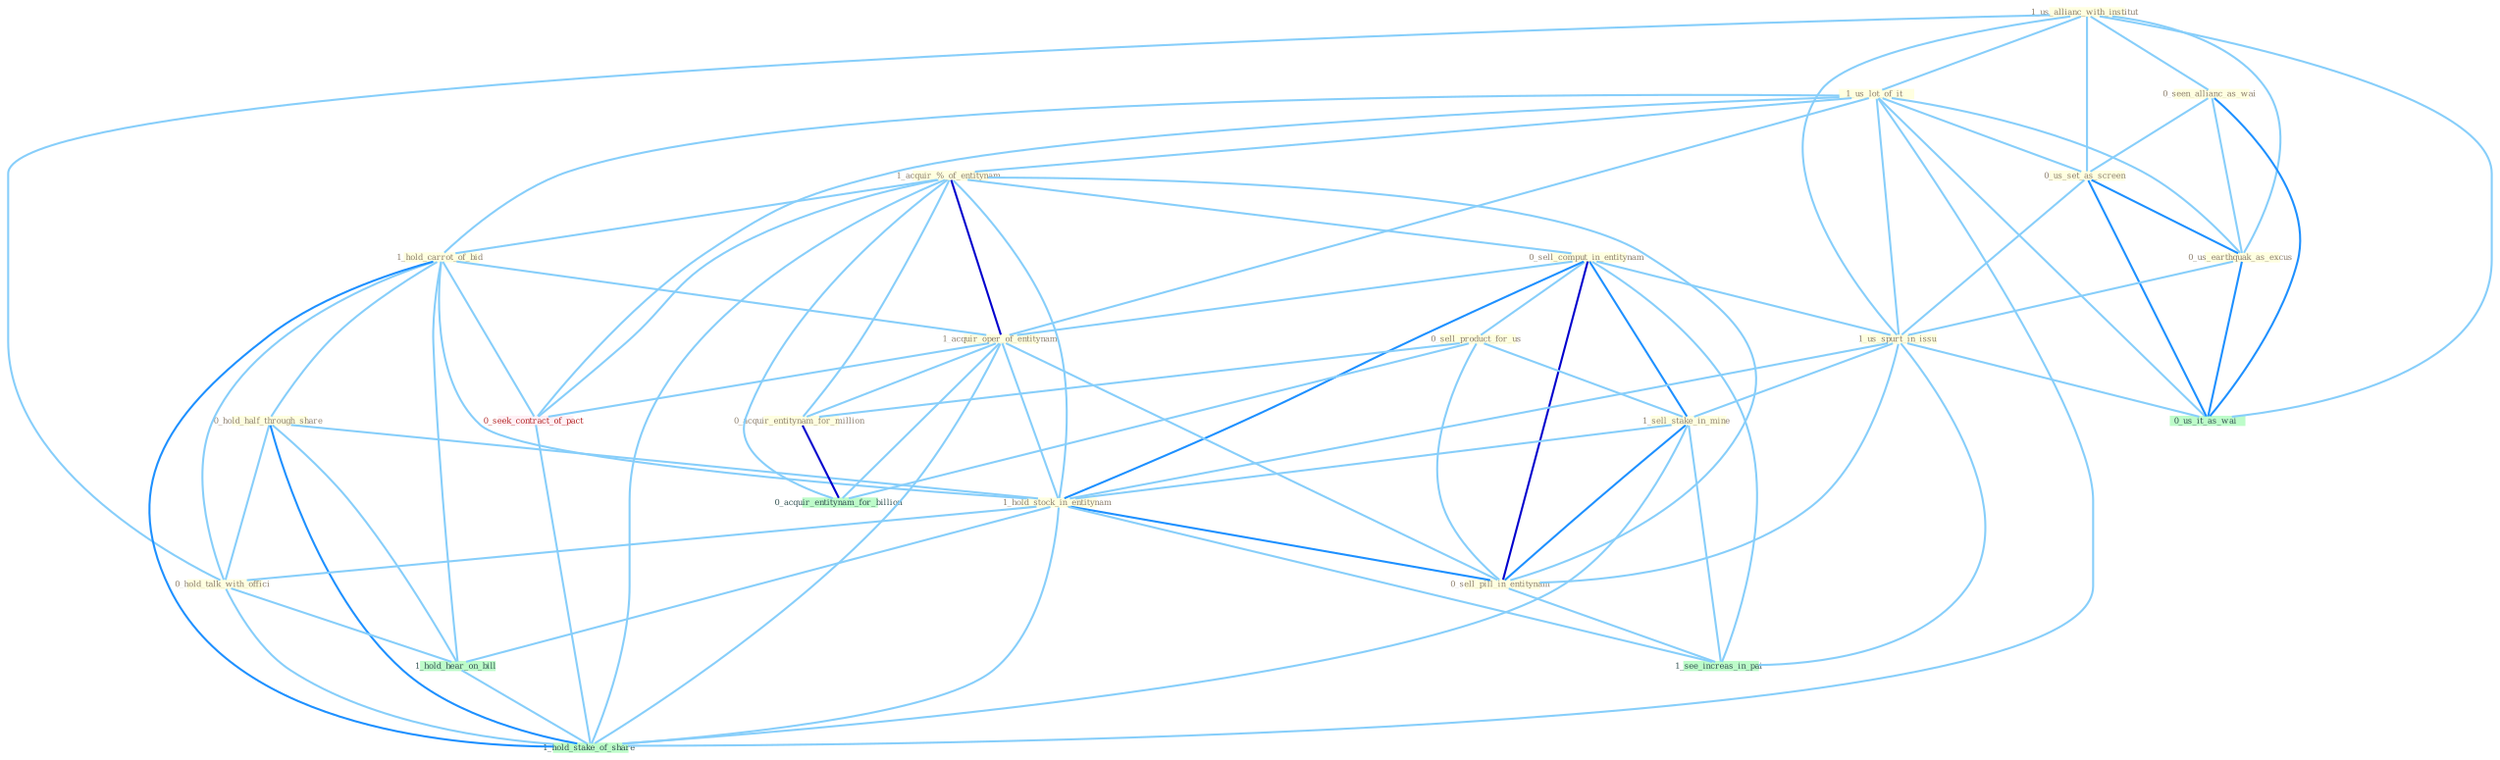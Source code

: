 Graph G{ 
    node
    [shape=polygon,style=filled,width=.5,height=.06,color="#BDFCC9",fixedsize=true,fontsize=4,
    fontcolor="#2f4f4f"];
    {node
    [color="#ffffe0", fontcolor="#8b7d6b"] "1_us_allianc_with_institut " "1_us_lot_of_it " "0_seen_allianc_as_wai " "0_us_set_as_screen " "1_acquir_%_of_entitynam " "1_hold_carrot_of_bid " "0_us_earthquak_as_excus " "0_sell_comput_in_entitynam " "1_acquir_oper_of_entitynam " "0_sell_product_for_us " "0_hold_half_through_share " "1_us_spurt_in_issu " "1_sell_stake_in_mine " "1_hold_stock_in_entitynam " "0_sell_pill_in_entitynam " "0_hold_talk_with_offici " "0_acquir_entitynam_for_million "}
{node [color="#fff0f5", fontcolor="#b22222"] "0_seek_contract_of_pact "}
edge [color="#B0E2FF"];

	"1_us_allianc_with_institut " -- "1_us_lot_of_it " [w="1", color="#87cefa" ];
	"1_us_allianc_with_institut " -- "0_seen_allianc_as_wai " [w="1", color="#87cefa" ];
	"1_us_allianc_with_institut " -- "0_us_set_as_screen " [w="1", color="#87cefa" ];
	"1_us_allianc_with_institut " -- "0_us_earthquak_as_excus " [w="1", color="#87cefa" ];
	"1_us_allianc_with_institut " -- "1_us_spurt_in_issu " [w="1", color="#87cefa" ];
	"1_us_allianc_with_institut " -- "0_hold_talk_with_offici " [w="1", color="#87cefa" ];
	"1_us_allianc_with_institut " -- "0_us_it_as_wai " [w="1", color="#87cefa" ];
	"1_us_lot_of_it " -- "0_us_set_as_screen " [w="1", color="#87cefa" ];
	"1_us_lot_of_it " -- "1_acquir_%_of_entitynam " [w="1", color="#87cefa" ];
	"1_us_lot_of_it " -- "1_hold_carrot_of_bid " [w="1", color="#87cefa" ];
	"1_us_lot_of_it " -- "0_us_earthquak_as_excus " [w="1", color="#87cefa" ];
	"1_us_lot_of_it " -- "1_acquir_oper_of_entitynam " [w="1", color="#87cefa" ];
	"1_us_lot_of_it " -- "1_us_spurt_in_issu " [w="1", color="#87cefa" ];
	"1_us_lot_of_it " -- "0_seek_contract_of_pact " [w="1", color="#87cefa" ];
	"1_us_lot_of_it " -- "0_us_it_as_wai " [w="1", color="#87cefa" ];
	"1_us_lot_of_it " -- "1_hold_stake_of_share " [w="1", color="#87cefa" ];
	"0_seen_allianc_as_wai " -- "0_us_set_as_screen " [w="1", color="#87cefa" ];
	"0_seen_allianc_as_wai " -- "0_us_earthquak_as_excus " [w="1", color="#87cefa" ];
	"0_seen_allianc_as_wai " -- "0_us_it_as_wai " [w="2", color="#1e90ff" , len=0.8];
	"0_us_set_as_screen " -- "0_us_earthquak_as_excus " [w="2", color="#1e90ff" , len=0.8];
	"0_us_set_as_screen " -- "1_us_spurt_in_issu " [w="1", color="#87cefa" ];
	"0_us_set_as_screen " -- "0_us_it_as_wai " [w="2", color="#1e90ff" , len=0.8];
	"1_acquir_%_of_entitynam " -- "1_hold_carrot_of_bid " [w="1", color="#87cefa" ];
	"1_acquir_%_of_entitynam " -- "0_sell_comput_in_entitynam " [w="1", color="#87cefa" ];
	"1_acquir_%_of_entitynam " -- "1_acquir_oper_of_entitynam " [w="3", color="#0000cd" , len=0.6];
	"1_acquir_%_of_entitynam " -- "1_hold_stock_in_entitynam " [w="1", color="#87cefa" ];
	"1_acquir_%_of_entitynam " -- "0_sell_pill_in_entitynam " [w="1", color="#87cefa" ];
	"1_acquir_%_of_entitynam " -- "0_acquir_entitynam_for_million " [w="1", color="#87cefa" ];
	"1_acquir_%_of_entitynam " -- "0_seek_contract_of_pact " [w="1", color="#87cefa" ];
	"1_acquir_%_of_entitynam " -- "0_acquir_entitynam_for_billion " [w="1", color="#87cefa" ];
	"1_acquir_%_of_entitynam " -- "1_hold_stake_of_share " [w="1", color="#87cefa" ];
	"1_hold_carrot_of_bid " -- "1_acquir_oper_of_entitynam " [w="1", color="#87cefa" ];
	"1_hold_carrot_of_bid " -- "0_hold_half_through_share " [w="1", color="#87cefa" ];
	"1_hold_carrot_of_bid " -- "1_hold_stock_in_entitynam " [w="1", color="#87cefa" ];
	"1_hold_carrot_of_bid " -- "0_hold_talk_with_offici " [w="1", color="#87cefa" ];
	"1_hold_carrot_of_bid " -- "0_seek_contract_of_pact " [w="1", color="#87cefa" ];
	"1_hold_carrot_of_bid " -- "1_hold_hear_on_bill " [w="1", color="#87cefa" ];
	"1_hold_carrot_of_bid " -- "1_hold_stake_of_share " [w="2", color="#1e90ff" , len=0.8];
	"0_us_earthquak_as_excus " -- "1_us_spurt_in_issu " [w="1", color="#87cefa" ];
	"0_us_earthquak_as_excus " -- "0_us_it_as_wai " [w="2", color="#1e90ff" , len=0.8];
	"0_sell_comput_in_entitynam " -- "1_acquir_oper_of_entitynam " [w="1", color="#87cefa" ];
	"0_sell_comput_in_entitynam " -- "0_sell_product_for_us " [w="1", color="#87cefa" ];
	"0_sell_comput_in_entitynam " -- "1_us_spurt_in_issu " [w="1", color="#87cefa" ];
	"0_sell_comput_in_entitynam " -- "1_sell_stake_in_mine " [w="2", color="#1e90ff" , len=0.8];
	"0_sell_comput_in_entitynam " -- "1_hold_stock_in_entitynam " [w="2", color="#1e90ff" , len=0.8];
	"0_sell_comput_in_entitynam " -- "0_sell_pill_in_entitynam " [w="3", color="#0000cd" , len=0.6];
	"0_sell_comput_in_entitynam " -- "1_see_increas_in_pai " [w="1", color="#87cefa" ];
	"1_acquir_oper_of_entitynam " -- "1_hold_stock_in_entitynam " [w="1", color="#87cefa" ];
	"1_acquir_oper_of_entitynam " -- "0_sell_pill_in_entitynam " [w="1", color="#87cefa" ];
	"1_acquir_oper_of_entitynam " -- "0_acquir_entitynam_for_million " [w="1", color="#87cefa" ];
	"1_acquir_oper_of_entitynam " -- "0_seek_contract_of_pact " [w="1", color="#87cefa" ];
	"1_acquir_oper_of_entitynam " -- "0_acquir_entitynam_for_billion " [w="1", color="#87cefa" ];
	"1_acquir_oper_of_entitynam " -- "1_hold_stake_of_share " [w="1", color="#87cefa" ];
	"0_sell_product_for_us " -- "1_sell_stake_in_mine " [w="1", color="#87cefa" ];
	"0_sell_product_for_us " -- "0_sell_pill_in_entitynam " [w="1", color="#87cefa" ];
	"0_sell_product_for_us " -- "0_acquir_entitynam_for_million " [w="1", color="#87cefa" ];
	"0_sell_product_for_us " -- "0_acquir_entitynam_for_billion " [w="1", color="#87cefa" ];
	"0_hold_half_through_share " -- "1_hold_stock_in_entitynam " [w="1", color="#87cefa" ];
	"0_hold_half_through_share " -- "0_hold_talk_with_offici " [w="1", color="#87cefa" ];
	"0_hold_half_through_share " -- "1_hold_hear_on_bill " [w="1", color="#87cefa" ];
	"0_hold_half_through_share " -- "1_hold_stake_of_share " [w="2", color="#1e90ff" , len=0.8];
	"1_us_spurt_in_issu " -- "1_sell_stake_in_mine " [w="1", color="#87cefa" ];
	"1_us_spurt_in_issu " -- "1_hold_stock_in_entitynam " [w="1", color="#87cefa" ];
	"1_us_spurt_in_issu " -- "0_sell_pill_in_entitynam " [w="1", color="#87cefa" ];
	"1_us_spurt_in_issu " -- "0_us_it_as_wai " [w="1", color="#87cefa" ];
	"1_us_spurt_in_issu " -- "1_see_increas_in_pai " [w="1", color="#87cefa" ];
	"1_sell_stake_in_mine " -- "1_hold_stock_in_entitynam " [w="1", color="#87cefa" ];
	"1_sell_stake_in_mine " -- "0_sell_pill_in_entitynam " [w="2", color="#1e90ff" , len=0.8];
	"1_sell_stake_in_mine " -- "1_see_increas_in_pai " [w="1", color="#87cefa" ];
	"1_sell_stake_in_mine " -- "1_hold_stake_of_share " [w="1", color="#87cefa" ];
	"1_hold_stock_in_entitynam " -- "0_sell_pill_in_entitynam " [w="2", color="#1e90ff" , len=0.8];
	"1_hold_stock_in_entitynam " -- "0_hold_talk_with_offici " [w="1", color="#87cefa" ];
	"1_hold_stock_in_entitynam " -- "1_see_increas_in_pai " [w="1", color="#87cefa" ];
	"1_hold_stock_in_entitynam " -- "1_hold_hear_on_bill " [w="1", color="#87cefa" ];
	"1_hold_stock_in_entitynam " -- "1_hold_stake_of_share " [w="1", color="#87cefa" ];
	"0_sell_pill_in_entitynam " -- "1_see_increas_in_pai " [w="1", color="#87cefa" ];
	"0_hold_talk_with_offici " -- "1_hold_hear_on_bill " [w="1", color="#87cefa" ];
	"0_hold_talk_with_offici " -- "1_hold_stake_of_share " [w="1", color="#87cefa" ];
	"0_acquir_entitynam_for_million " -- "0_acquir_entitynam_for_billion " [w="3", color="#0000cd" , len=0.6];
	"0_seek_contract_of_pact " -- "1_hold_stake_of_share " [w="1", color="#87cefa" ];
	"1_hold_hear_on_bill " -- "1_hold_stake_of_share " [w="1", color="#87cefa" ];
}